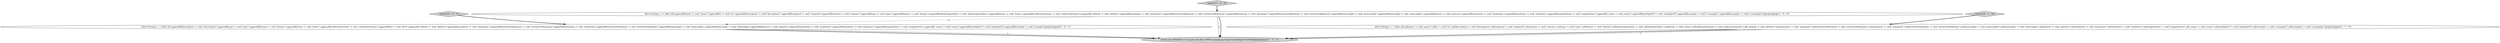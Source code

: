 digraph {
3 [style = filled, label = "ASet<String> s = ASet.of().aif(name != null,\"name\").aif(in != null,\"in\").aif(description != null,\"description\").aif(required != null,\"required\").aif(schema != null,\"schema\").aif(type != null,\"type\").aif(format != null,\"format\").aif(allowEmptyValue != null,\"allowEmptyValue\").aif(items != null,\"items\").aif(collectionFormat != null,\"collectionFormat\").aif(_default != null,\"default\").aif(maximum != null,\"maximum\").aif(exclusiveMaximum != null,\"exclusiveMaximum\").aif(minimum != null,\"minimum\").aif(exclusiveMinimum != null,\"exclusiveMinimum\").aif(maxLength != null,\"maxLength\").aif(minLength != null,\"minLength\").aif(pattern != null,\"pattern\").aif(maxItems != null,\"maxItems\").aif(minItems != null,\"minItems\").aif(uniqueItems != null,\"uniqueItems\").aif(_enum != null,\"enum\").aif(multipleOf != null,\"multipleOf\").aif(example != null,\"x-example\").aif(examples != null,\"x-examples\")@@@3@@@['0', '1', '0']", fillcolor = white, shape = ellipse image = "AAA0AAABBB2BBB"];
2 [style = filled, label = "return new MultiSet<>(s,super.edu.fdu.CPPDG.tinypdg.pe.ExpressionInfo@151d454)@@@4@@@['1', '1', '1']", fillcolor = lightgray, shape = ellipse image = "AAA0AAABBB1BBB"];
5 [style = filled, label = "ASet<String> s = ASet.of().appendIf(description != null,\"description\").appendIf(type != null,\"type\").appendIf(format != null,\"format\").appendIf(items != null,\"items\").appendIf(collectionFormat != null,\"collectionFormat\").appendIf(ref != null,\"$ref\").appendIf(_default != null,\"default\").appendIf(maximum != null,\"maximum\").appendIf(exclusiveMaximum != null,\"exclusiveMaximum\").appendIf(minimum != null,\"minimum\").appendIf(exclusiveMinimum != null,\"exclusiveMinimum\").appendIf(maxLength != null,\"maxLength\").appendIf(minLength != null,\"minLength\").appendIf(pattern != null,\"pattern\").appendIf(maxItems != null,\"maxItems\").appendIf(minItems != null,\"minItems\").appendIf(uniqueItems != null,\"uniqueItems\").appendIf(_enum != null,\"enum\").appendIf(multipleOf != null,\"multipleOf\").appendIf(example != null,\"example\")@@@3@@@['0', '0', '1']", fillcolor = white, shape = ellipse image = "AAA0AAABBB3BBB"];
6 [style = filled, label = "keySet['0', '0', '1']", fillcolor = lightgray, shape = diamond image = "AAA0AAABBB3BBB"];
4 [style = filled, label = "keySet['0', '1', '0']", fillcolor = lightgray, shape = diamond image = "AAA0AAABBB2BBB"];
1 [style = filled, label = "keySet['1', '0', '0']", fillcolor = lightgray, shape = diamond image = "AAA0AAABBB1BBB"];
0 [style = filled, label = "ASet<String> s = ASet.of().appendIf(name != null,\"name\").appendIf(in != null,\"in\").appendIf(description != null,\"description\").appendIf(required != null,\"required\").appendIf(schema != null,\"schema\").appendIf(type != null,\"type\").appendIf(format != null,\"format\").appendIf(allowEmptyValue != null,\"allowEmptyValue\").appendIf(items != null,\"items\").appendIf(collectionFormat != null,\"collectionFormat\").appendIf(_default != null,\"default\").appendIf(maximum != null,\"maximum\").appendIf(exclusiveMaximum != null,\"exclusiveMaximum\").appendIf(minimum != null,\"minimum\").appendIf(exclusiveMinimum != null,\"exclusiveMinimum\").appendIf(maxLength != null,\"maxLength\").appendIf(minLength != null,\"minLength\").appendIf(pattern != null,\"pattern\").appendIf(maxItems != null,\"maxItems\").appendIf(minItems != null,\"minItems\").appendIf(uniqueItems != null,\"uniqueItems\").appendIf(_enum != null,\"enum\").appendIf(multipleOf != null,\"multipleOf\").appendIf(example != null,\"x-example\").appendIf(examples != null,\"x-examples\")@@@3@@@['1', '0', '0']", fillcolor = white, shape = ellipse image = "AAA0AAABBB1BBB"];
4->3 [style = bold, label=""];
6->5 [style = bold, label=""];
5->2 [style = bold, label=""];
1->0 [style = bold, label=""];
5->2 [style = solid, label="s"];
3->2 [style = bold, label=""];
0->5 [style = dashed, label="0"];
0->2 [style = solid, label="s"];
0->2 [style = bold, label=""];
3->2 [style = solid, label="s"];
}
